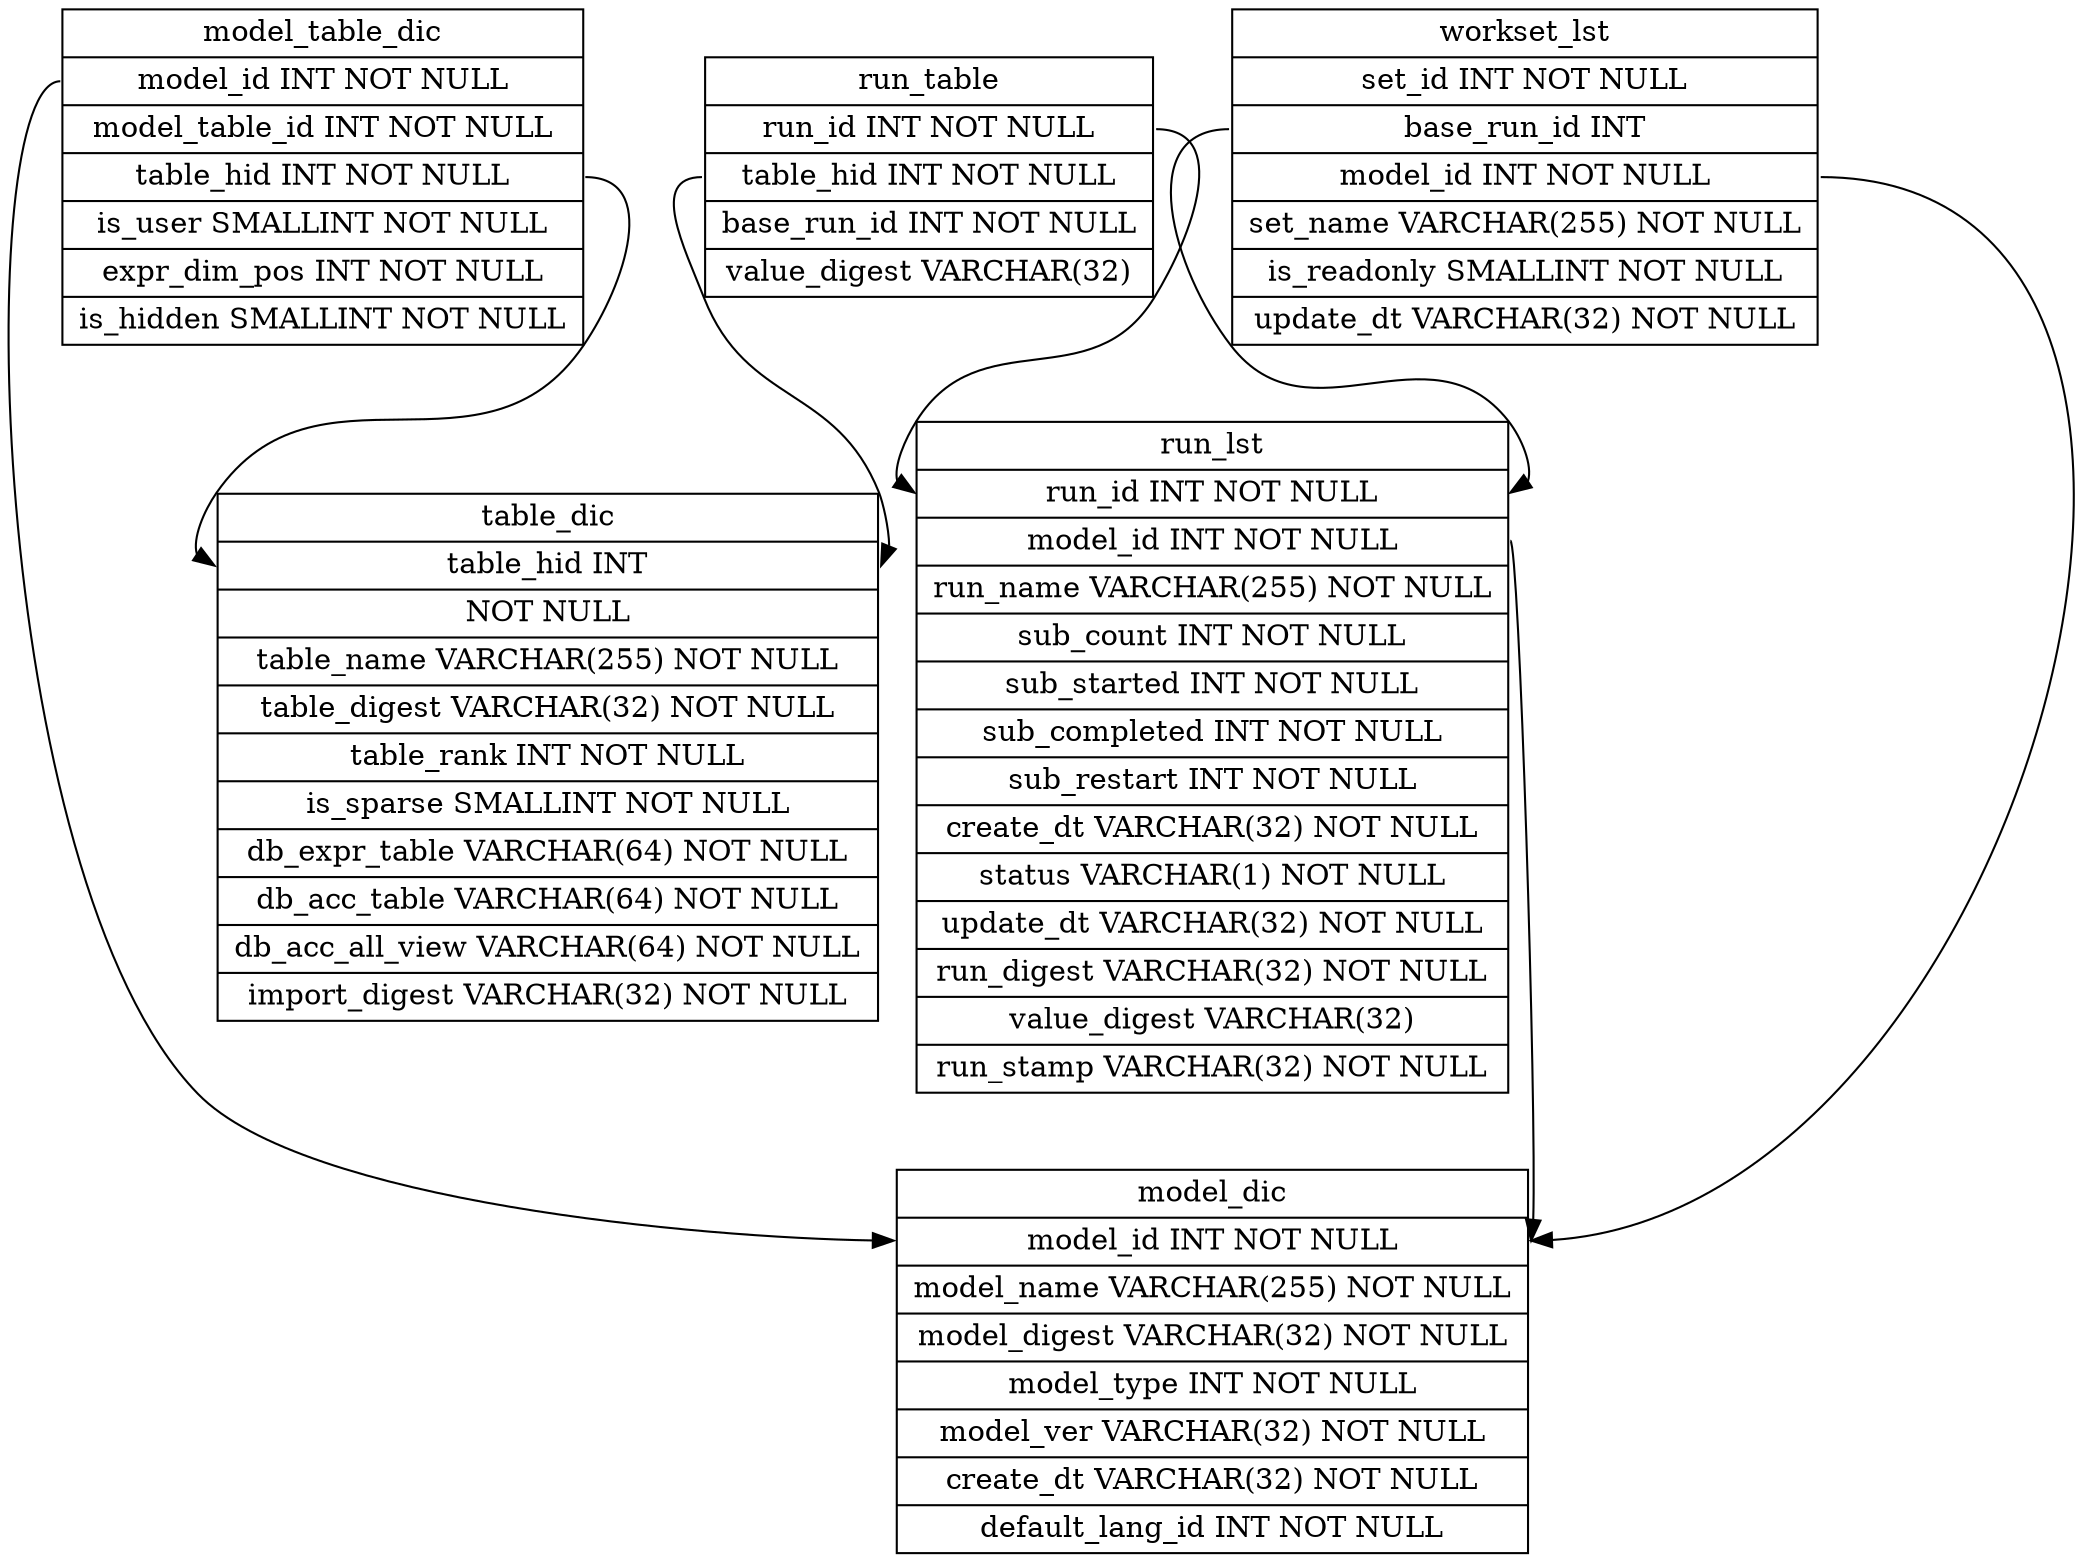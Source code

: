 digraph RiskPaths_database_schema {
  "table_dic" [
    label = "{table_dic | <c1> table_hid       INT |          NOT NULL |  table_name      VARCHAR(255) NOT NULL |  table_digest    VARCHAR(32)  NOT NULL |  table_rank      INT          NOT NULL |  is_sparse       SMALLINT     NOT NULL |  db_expr_table   VARCHAR(64)  NOT NULL |  db_acc_table    VARCHAR(64)  NOT NULL |  db_acc_all_view VARCHAR(64)  NOT NULL |  import_digest   VARCHAR(32)  NOT NULL}"
    shape = "record"
  ]

  "model_table_dic" [
    label = "{model_table_dic | <c1> model_id       INT      NOT NULL|  model_table_id INT      NOT NULL|<c3> table_hid      INT      NOT NULL|  is_user        SMALLINT NOT NULL|  expr_dim_pos   INT      NOT NULL|  is_hidden      SMALLINT NOT NULL}"
    shape = "record"
  ]           

  "model_dic" [
    label = "{model_dic | <c1> model_id        INT          NOT NULL|  model_name      VARCHAR(255) NOT NULL|  model_digest    VARCHAR(32)  NOT NULL|  model_type      INT          NOT NULL|  model_ver       VARCHAR(32)  NOT NULL|  create_dt       VARCHAR(32)  NOT NULL|  default_lang_id INT          NOT NULL}"
    shape = "record"
  ]                  

  "run_lst"[
    label = "{run_lst | <c1> run_id        INT          NOT NULL| <c2> model_id      INT          NOT NULL|  run_name      VARCHAR(255) NOT NULL|  sub_count     INT          NOT NULL|  sub_started   INT          NOT NULL|  sub_completed INT          NOT NULL|  sub_restart   INT          NOT NULL|  create_dt     VARCHAR(32)  NOT NULL|  status        VARCHAR(1)   NOT NULL|  update_dt     VARCHAR(32)  NOT NULL|  run_digest    VARCHAR(32)  NOT NULL|  value_digest  VARCHAR(32)|            run_stamp     VARCHAR(32)  NOT NULL  }"
    shape = "record"
  ]                  

  "run_table"[
    label = "{run_table | <c1> run_id       INT         NOT NULL|  <c2> table_hid    INT         NOT NULL|  base_run_id  INT         NOT NULL|  value_digest VARCHAR(32)  }"
    shape = "record"
  ]

  "workset_lst" [
    label = "{workset_lst | set_id      INT          NOT NULL| <c1>  base_run_id INT| <c2> model_id    INT          NOT NULL|  set_name    VARCHAR(255) NOT NULL|  is_readonly SMALLINT     NOT NULL|  update_dt   VARCHAR(32)  NOT NULL  }"
    shape = "record"
  ]                  

  "model_table_dic":c1 -> "model_dic":c1
  "model_table_dic":c3 -> "table_dic":c1

  "run_table":c2 -> "table_dic":c1
  "run_table":c1 -> "run_lst":c1

  "run_lst":c2 -> "model_dic":c1

  "workset_lst":c2 -> "model_dic":c1
  "workset_lst":c1 -> "run_lst":c1
}

